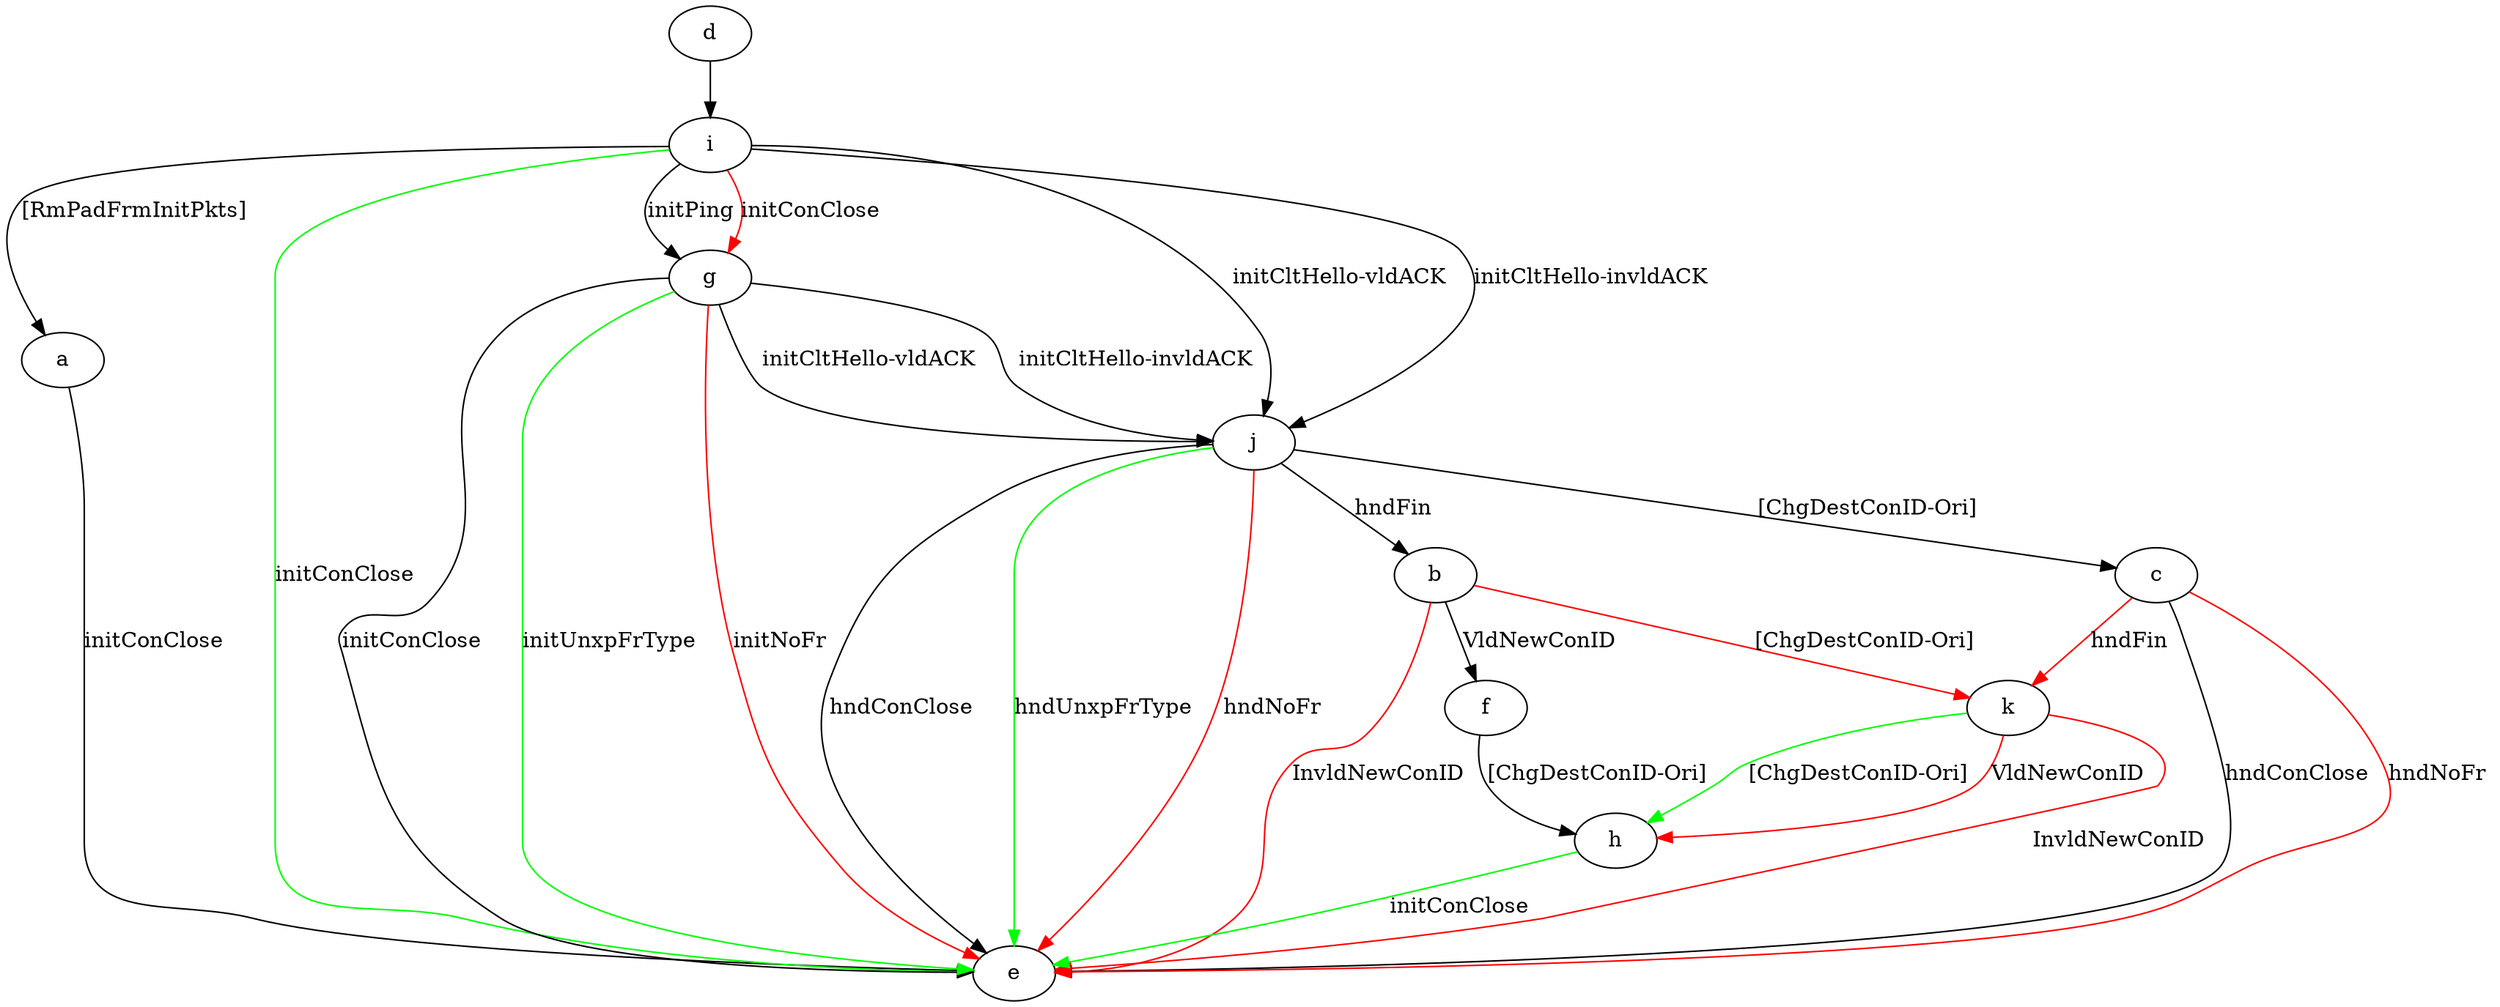digraph "" {
	a -> e	[key=0,
		label="initConClose "];
	b -> e	[key=0,
		color=red,
		label="InvldNewConID "];
	b -> f	[key=0,
		label="VldNewConID "];
	b -> k	[key=0,
		color=red,
		label="[ChgDestConID-Ori] "];
	c -> e	[key=0,
		label="hndConClose "];
	c -> e	[key=1,
		color=red,
		label="hndNoFr "];
	c -> k	[key=0,
		color=red,
		label="hndFin "];
	d -> i	[key=0];
	f -> h	[key=0,
		label="[ChgDestConID-Ori] "];
	g -> e	[key=0,
		label="initConClose "];
	g -> e	[key=1,
		color=green,
		label="initUnxpFrType "];
	g -> e	[key=2,
		color=red,
		label="initNoFr "];
	g -> j	[key=0,
		label="initCltHello-vldACK "];
	g -> j	[key=1,
		label="initCltHello-invldACK "];
	h -> e	[key=0,
		color=green,
		label="initConClose "];
	i -> a	[key=0,
		label="[RmPadFrmInitPkts] "];
	i -> e	[key=0,
		color=green,
		label="initConClose "];
	i -> g	[key=0,
		label="initPing "];
	i -> g	[key=1,
		color=red,
		label="initConClose "];
	i -> j	[key=0,
		label="initCltHello-vldACK "];
	i -> j	[key=1,
		label="initCltHello-invldACK "];
	j -> b	[key=0,
		label="hndFin "];
	j -> c	[key=0,
		label="[ChgDestConID-Ori] "];
	j -> e	[key=0,
		label="hndConClose "];
	j -> e	[key=1,
		color=green,
		label="hndUnxpFrType "];
	j -> e	[key=2,
		color=red,
		label="hndNoFr "];
	k -> e	[key=0,
		color=red,
		label="InvldNewConID "];
	k -> h	[key=0,
		color=green,
		label="[ChgDestConID-Ori] "];
	k -> h	[key=1,
		color=red,
		label="VldNewConID "];
}
